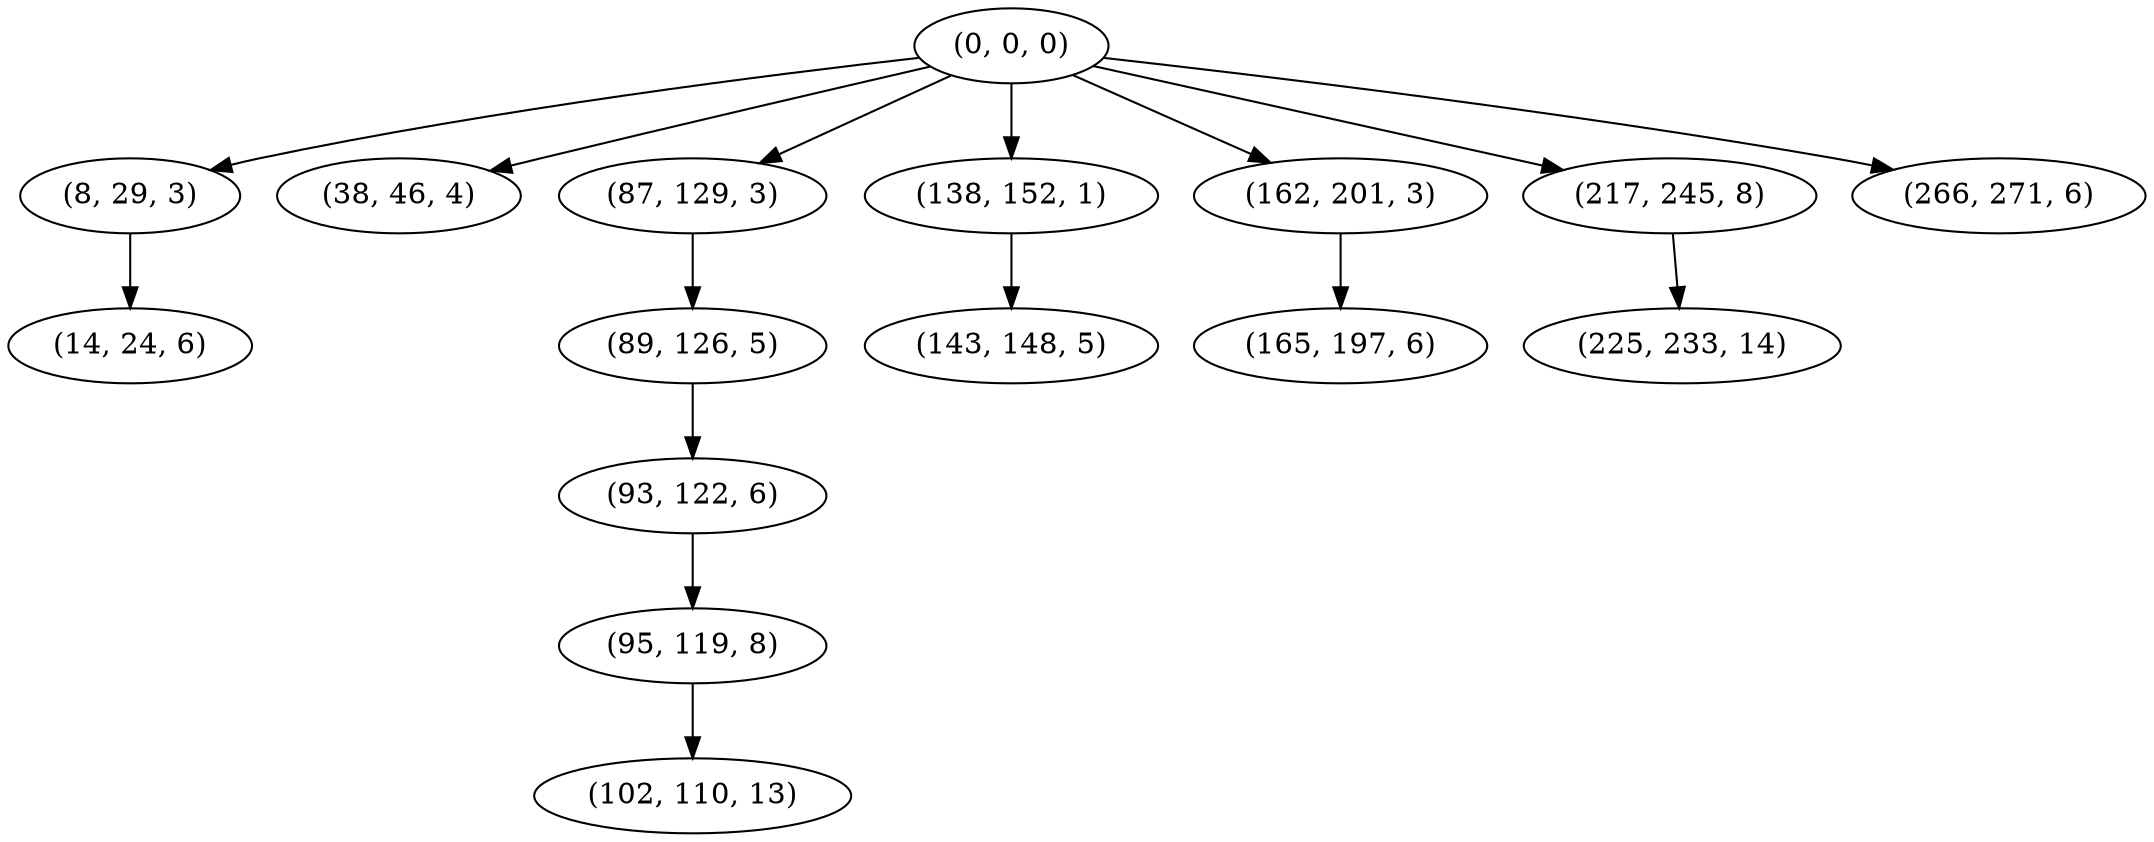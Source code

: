 digraph tree {
    "(0, 0, 0)";
    "(8, 29, 3)";
    "(14, 24, 6)";
    "(38, 46, 4)";
    "(87, 129, 3)";
    "(89, 126, 5)";
    "(93, 122, 6)";
    "(95, 119, 8)";
    "(102, 110, 13)";
    "(138, 152, 1)";
    "(143, 148, 5)";
    "(162, 201, 3)";
    "(165, 197, 6)";
    "(217, 245, 8)";
    "(225, 233, 14)";
    "(266, 271, 6)";
    "(0, 0, 0)" -> "(8, 29, 3)";
    "(0, 0, 0)" -> "(38, 46, 4)";
    "(0, 0, 0)" -> "(87, 129, 3)";
    "(0, 0, 0)" -> "(138, 152, 1)";
    "(0, 0, 0)" -> "(162, 201, 3)";
    "(0, 0, 0)" -> "(217, 245, 8)";
    "(0, 0, 0)" -> "(266, 271, 6)";
    "(8, 29, 3)" -> "(14, 24, 6)";
    "(87, 129, 3)" -> "(89, 126, 5)";
    "(89, 126, 5)" -> "(93, 122, 6)";
    "(93, 122, 6)" -> "(95, 119, 8)";
    "(95, 119, 8)" -> "(102, 110, 13)";
    "(138, 152, 1)" -> "(143, 148, 5)";
    "(162, 201, 3)" -> "(165, 197, 6)";
    "(217, 245, 8)" -> "(225, 233, 14)";
}
